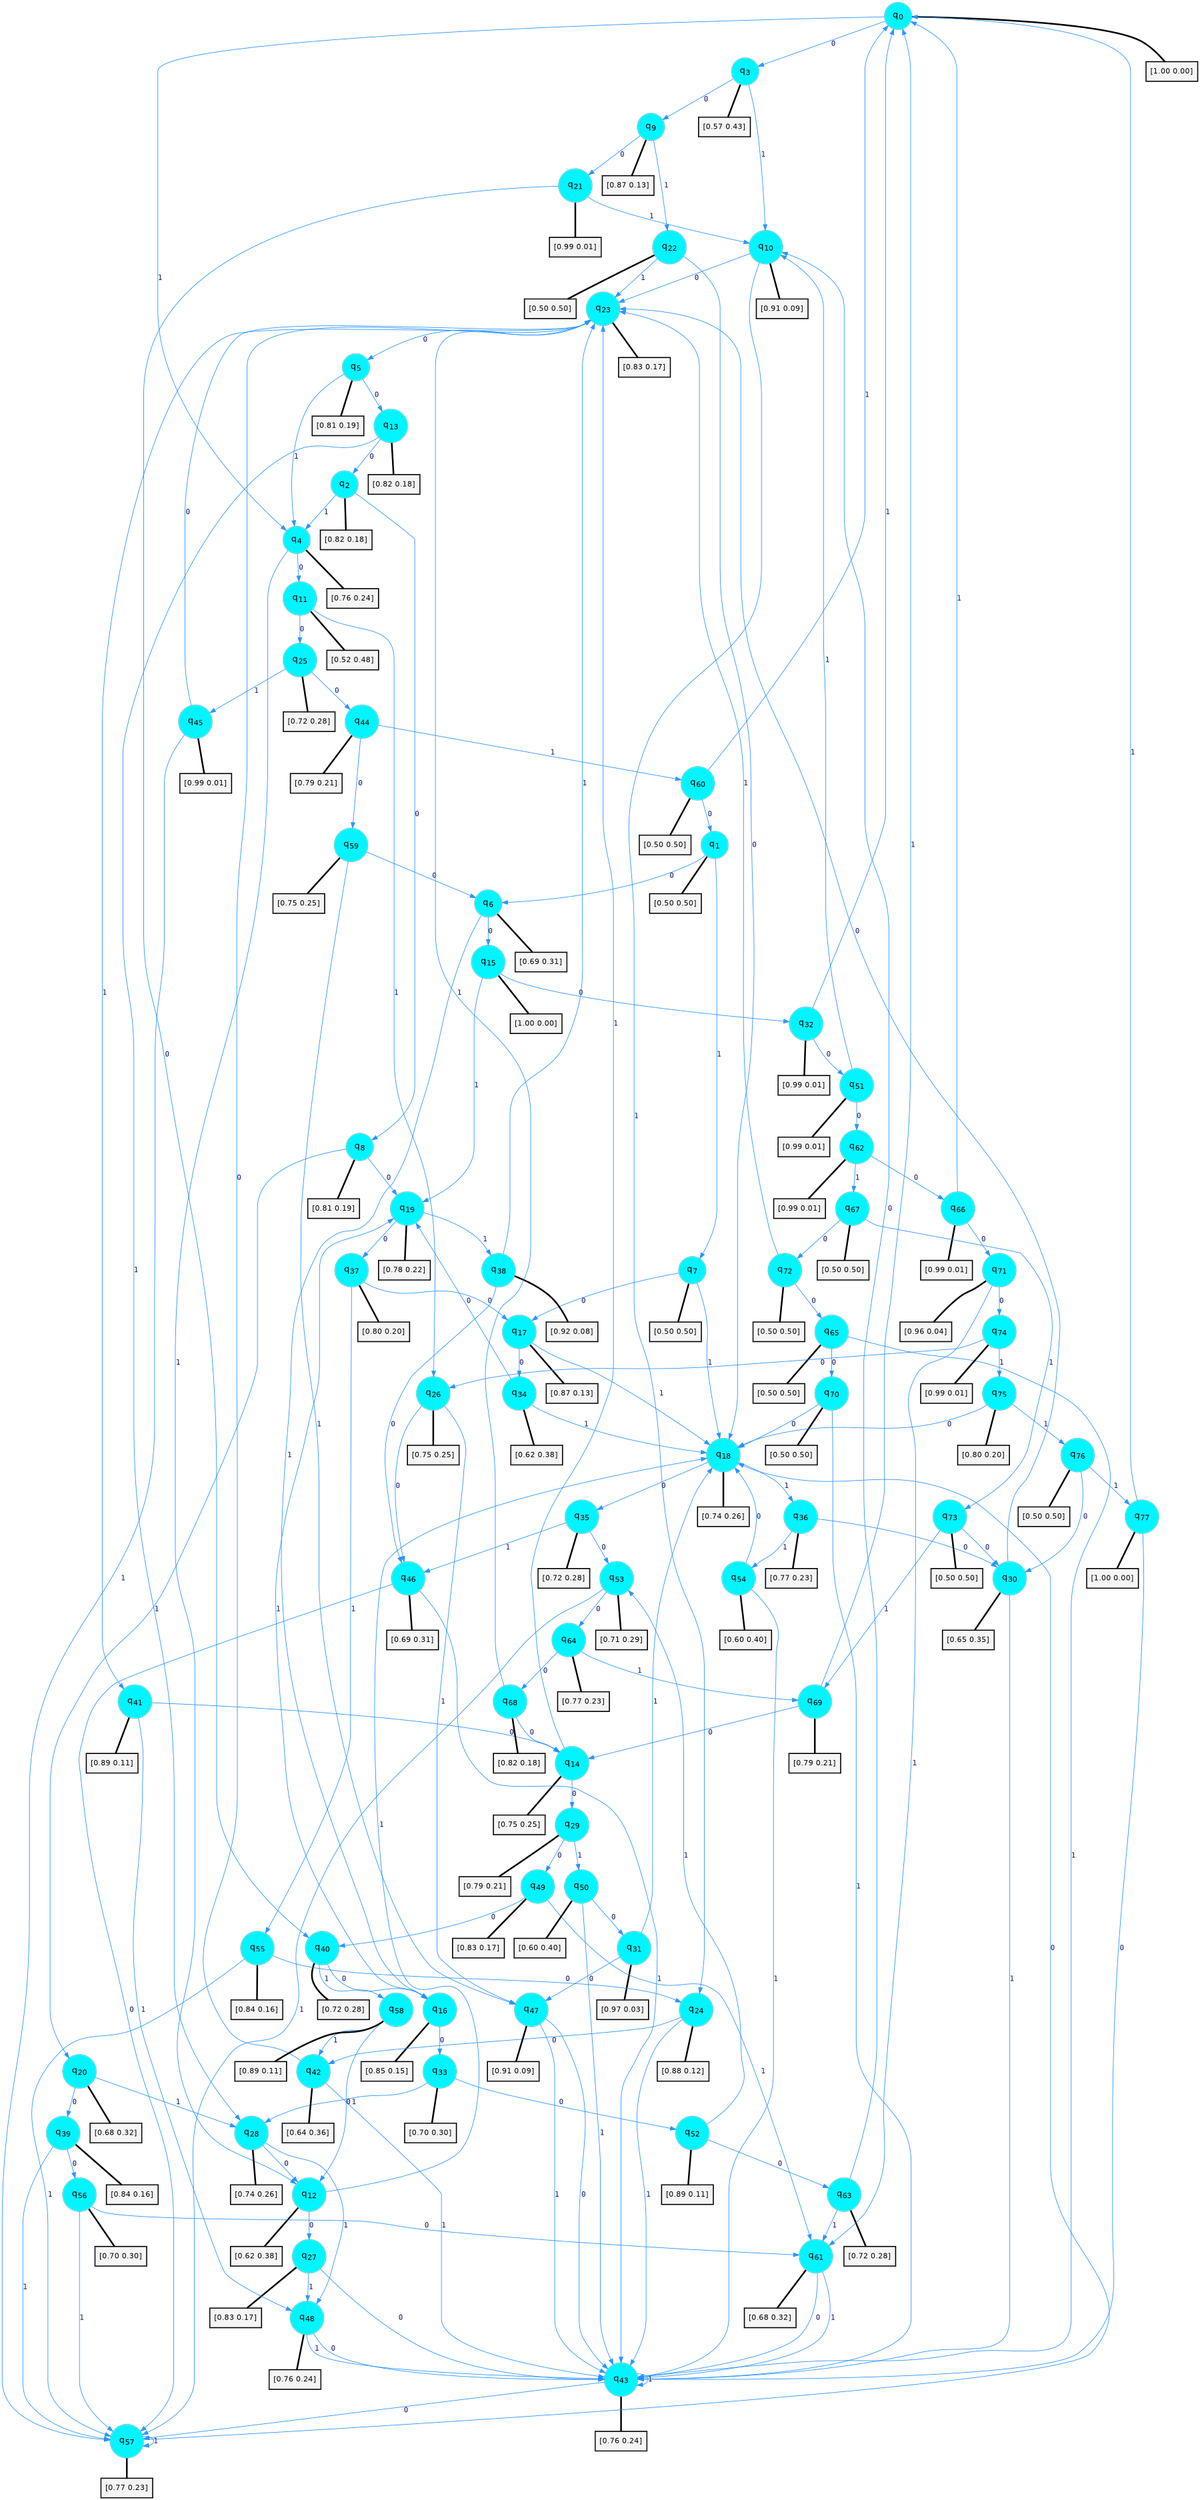 digraph G {
graph [
bgcolor=transparent, dpi=300, rankdir=TD, size="40,25"];
node [
color=gray, fillcolor=turquoise1, fontcolor=black, fontname=Helvetica, fontsize=16, fontweight=bold, shape=circle, style=filled];
edge [
arrowsize=1, color=dodgerblue1, fontcolor=midnightblue, fontname=courier, fontweight=bold, penwidth=1, style=solid, weight=20];
0[label=<q<SUB>0</SUB>>];
1[label=<q<SUB>1</SUB>>];
2[label=<q<SUB>2</SUB>>];
3[label=<q<SUB>3</SUB>>];
4[label=<q<SUB>4</SUB>>];
5[label=<q<SUB>5</SUB>>];
6[label=<q<SUB>6</SUB>>];
7[label=<q<SUB>7</SUB>>];
8[label=<q<SUB>8</SUB>>];
9[label=<q<SUB>9</SUB>>];
10[label=<q<SUB>10</SUB>>];
11[label=<q<SUB>11</SUB>>];
12[label=<q<SUB>12</SUB>>];
13[label=<q<SUB>13</SUB>>];
14[label=<q<SUB>14</SUB>>];
15[label=<q<SUB>15</SUB>>];
16[label=<q<SUB>16</SUB>>];
17[label=<q<SUB>17</SUB>>];
18[label=<q<SUB>18</SUB>>];
19[label=<q<SUB>19</SUB>>];
20[label=<q<SUB>20</SUB>>];
21[label=<q<SUB>21</SUB>>];
22[label=<q<SUB>22</SUB>>];
23[label=<q<SUB>23</SUB>>];
24[label=<q<SUB>24</SUB>>];
25[label=<q<SUB>25</SUB>>];
26[label=<q<SUB>26</SUB>>];
27[label=<q<SUB>27</SUB>>];
28[label=<q<SUB>28</SUB>>];
29[label=<q<SUB>29</SUB>>];
30[label=<q<SUB>30</SUB>>];
31[label=<q<SUB>31</SUB>>];
32[label=<q<SUB>32</SUB>>];
33[label=<q<SUB>33</SUB>>];
34[label=<q<SUB>34</SUB>>];
35[label=<q<SUB>35</SUB>>];
36[label=<q<SUB>36</SUB>>];
37[label=<q<SUB>37</SUB>>];
38[label=<q<SUB>38</SUB>>];
39[label=<q<SUB>39</SUB>>];
40[label=<q<SUB>40</SUB>>];
41[label=<q<SUB>41</SUB>>];
42[label=<q<SUB>42</SUB>>];
43[label=<q<SUB>43</SUB>>];
44[label=<q<SUB>44</SUB>>];
45[label=<q<SUB>45</SUB>>];
46[label=<q<SUB>46</SUB>>];
47[label=<q<SUB>47</SUB>>];
48[label=<q<SUB>48</SUB>>];
49[label=<q<SUB>49</SUB>>];
50[label=<q<SUB>50</SUB>>];
51[label=<q<SUB>51</SUB>>];
52[label=<q<SUB>52</SUB>>];
53[label=<q<SUB>53</SUB>>];
54[label=<q<SUB>54</SUB>>];
55[label=<q<SUB>55</SUB>>];
56[label=<q<SUB>56</SUB>>];
57[label=<q<SUB>57</SUB>>];
58[label=<q<SUB>58</SUB>>];
59[label=<q<SUB>59</SUB>>];
60[label=<q<SUB>60</SUB>>];
61[label=<q<SUB>61</SUB>>];
62[label=<q<SUB>62</SUB>>];
63[label=<q<SUB>63</SUB>>];
64[label=<q<SUB>64</SUB>>];
65[label=<q<SUB>65</SUB>>];
66[label=<q<SUB>66</SUB>>];
67[label=<q<SUB>67</SUB>>];
68[label=<q<SUB>68</SUB>>];
69[label=<q<SUB>69</SUB>>];
70[label=<q<SUB>70</SUB>>];
71[label=<q<SUB>71</SUB>>];
72[label=<q<SUB>72</SUB>>];
73[label=<q<SUB>73</SUB>>];
74[label=<q<SUB>74</SUB>>];
75[label=<q<SUB>75</SUB>>];
76[label=<q<SUB>76</SUB>>];
77[label=<q<SUB>77</SUB>>];
78[label="[1.00 0.00]", shape=box,fontcolor=black, fontname=Helvetica, fontsize=14, penwidth=2, fillcolor=whitesmoke,color=black];
79[label="[0.50 0.50]", shape=box,fontcolor=black, fontname=Helvetica, fontsize=14, penwidth=2, fillcolor=whitesmoke,color=black];
80[label="[0.82 0.18]", shape=box,fontcolor=black, fontname=Helvetica, fontsize=14, penwidth=2, fillcolor=whitesmoke,color=black];
81[label="[0.57 0.43]", shape=box,fontcolor=black, fontname=Helvetica, fontsize=14, penwidth=2, fillcolor=whitesmoke,color=black];
82[label="[0.76 0.24]", shape=box,fontcolor=black, fontname=Helvetica, fontsize=14, penwidth=2, fillcolor=whitesmoke,color=black];
83[label="[0.81 0.19]", shape=box,fontcolor=black, fontname=Helvetica, fontsize=14, penwidth=2, fillcolor=whitesmoke,color=black];
84[label="[0.69 0.31]", shape=box,fontcolor=black, fontname=Helvetica, fontsize=14, penwidth=2, fillcolor=whitesmoke,color=black];
85[label="[0.50 0.50]", shape=box,fontcolor=black, fontname=Helvetica, fontsize=14, penwidth=2, fillcolor=whitesmoke,color=black];
86[label="[0.81 0.19]", shape=box,fontcolor=black, fontname=Helvetica, fontsize=14, penwidth=2, fillcolor=whitesmoke,color=black];
87[label="[0.87 0.13]", shape=box,fontcolor=black, fontname=Helvetica, fontsize=14, penwidth=2, fillcolor=whitesmoke,color=black];
88[label="[0.91 0.09]", shape=box,fontcolor=black, fontname=Helvetica, fontsize=14, penwidth=2, fillcolor=whitesmoke,color=black];
89[label="[0.52 0.48]", shape=box,fontcolor=black, fontname=Helvetica, fontsize=14, penwidth=2, fillcolor=whitesmoke,color=black];
90[label="[0.62 0.38]", shape=box,fontcolor=black, fontname=Helvetica, fontsize=14, penwidth=2, fillcolor=whitesmoke,color=black];
91[label="[0.82 0.18]", shape=box,fontcolor=black, fontname=Helvetica, fontsize=14, penwidth=2, fillcolor=whitesmoke,color=black];
92[label="[0.75 0.25]", shape=box,fontcolor=black, fontname=Helvetica, fontsize=14, penwidth=2, fillcolor=whitesmoke,color=black];
93[label="[1.00 0.00]", shape=box,fontcolor=black, fontname=Helvetica, fontsize=14, penwidth=2, fillcolor=whitesmoke,color=black];
94[label="[0.85 0.15]", shape=box,fontcolor=black, fontname=Helvetica, fontsize=14, penwidth=2, fillcolor=whitesmoke,color=black];
95[label="[0.87 0.13]", shape=box,fontcolor=black, fontname=Helvetica, fontsize=14, penwidth=2, fillcolor=whitesmoke,color=black];
96[label="[0.74 0.26]", shape=box,fontcolor=black, fontname=Helvetica, fontsize=14, penwidth=2, fillcolor=whitesmoke,color=black];
97[label="[0.78 0.22]", shape=box,fontcolor=black, fontname=Helvetica, fontsize=14, penwidth=2, fillcolor=whitesmoke,color=black];
98[label="[0.68 0.32]", shape=box,fontcolor=black, fontname=Helvetica, fontsize=14, penwidth=2, fillcolor=whitesmoke,color=black];
99[label="[0.99 0.01]", shape=box,fontcolor=black, fontname=Helvetica, fontsize=14, penwidth=2, fillcolor=whitesmoke,color=black];
100[label="[0.50 0.50]", shape=box,fontcolor=black, fontname=Helvetica, fontsize=14, penwidth=2, fillcolor=whitesmoke,color=black];
101[label="[0.83 0.17]", shape=box,fontcolor=black, fontname=Helvetica, fontsize=14, penwidth=2, fillcolor=whitesmoke,color=black];
102[label="[0.88 0.12]", shape=box,fontcolor=black, fontname=Helvetica, fontsize=14, penwidth=2, fillcolor=whitesmoke,color=black];
103[label="[0.72 0.28]", shape=box,fontcolor=black, fontname=Helvetica, fontsize=14, penwidth=2, fillcolor=whitesmoke,color=black];
104[label="[0.75 0.25]", shape=box,fontcolor=black, fontname=Helvetica, fontsize=14, penwidth=2, fillcolor=whitesmoke,color=black];
105[label="[0.83 0.17]", shape=box,fontcolor=black, fontname=Helvetica, fontsize=14, penwidth=2, fillcolor=whitesmoke,color=black];
106[label="[0.74 0.26]", shape=box,fontcolor=black, fontname=Helvetica, fontsize=14, penwidth=2, fillcolor=whitesmoke,color=black];
107[label="[0.79 0.21]", shape=box,fontcolor=black, fontname=Helvetica, fontsize=14, penwidth=2, fillcolor=whitesmoke,color=black];
108[label="[0.65 0.35]", shape=box,fontcolor=black, fontname=Helvetica, fontsize=14, penwidth=2, fillcolor=whitesmoke,color=black];
109[label="[0.97 0.03]", shape=box,fontcolor=black, fontname=Helvetica, fontsize=14, penwidth=2, fillcolor=whitesmoke,color=black];
110[label="[0.99 0.01]", shape=box,fontcolor=black, fontname=Helvetica, fontsize=14, penwidth=2, fillcolor=whitesmoke,color=black];
111[label="[0.70 0.30]", shape=box,fontcolor=black, fontname=Helvetica, fontsize=14, penwidth=2, fillcolor=whitesmoke,color=black];
112[label="[0.62 0.38]", shape=box,fontcolor=black, fontname=Helvetica, fontsize=14, penwidth=2, fillcolor=whitesmoke,color=black];
113[label="[0.72 0.28]", shape=box,fontcolor=black, fontname=Helvetica, fontsize=14, penwidth=2, fillcolor=whitesmoke,color=black];
114[label="[0.77 0.23]", shape=box,fontcolor=black, fontname=Helvetica, fontsize=14, penwidth=2, fillcolor=whitesmoke,color=black];
115[label="[0.80 0.20]", shape=box,fontcolor=black, fontname=Helvetica, fontsize=14, penwidth=2, fillcolor=whitesmoke,color=black];
116[label="[0.92 0.08]", shape=box,fontcolor=black, fontname=Helvetica, fontsize=14, penwidth=2, fillcolor=whitesmoke,color=black];
117[label="[0.84 0.16]", shape=box,fontcolor=black, fontname=Helvetica, fontsize=14, penwidth=2, fillcolor=whitesmoke,color=black];
118[label="[0.72 0.28]", shape=box,fontcolor=black, fontname=Helvetica, fontsize=14, penwidth=2, fillcolor=whitesmoke,color=black];
119[label="[0.89 0.11]", shape=box,fontcolor=black, fontname=Helvetica, fontsize=14, penwidth=2, fillcolor=whitesmoke,color=black];
120[label="[0.64 0.36]", shape=box,fontcolor=black, fontname=Helvetica, fontsize=14, penwidth=2, fillcolor=whitesmoke,color=black];
121[label="[0.76 0.24]", shape=box,fontcolor=black, fontname=Helvetica, fontsize=14, penwidth=2, fillcolor=whitesmoke,color=black];
122[label="[0.79 0.21]", shape=box,fontcolor=black, fontname=Helvetica, fontsize=14, penwidth=2, fillcolor=whitesmoke,color=black];
123[label="[0.99 0.01]", shape=box,fontcolor=black, fontname=Helvetica, fontsize=14, penwidth=2, fillcolor=whitesmoke,color=black];
124[label="[0.69 0.31]", shape=box,fontcolor=black, fontname=Helvetica, fontsize=14, penwidth=2, fillcolor=whitesmoke,color=black];
125[label="[0.91 0.09]", shape=box,fontcolor=black, fontname=Helvetica, fontsize=14, penwidth=2, fillcolor=whitesmoke,color=black];
126[label="[0.76 0.24]", shape=box,fontcolor=black, fontname=Helvetica, fontsize=14, penwidth=2, fillcolor=whitesmoke,color=black];
127[label="[0.83 0.17]", shape=box,fontcolor=black, fontname=Helvetica, fontsize=14, penwidth=2, fillcolor=whitesmoke,color=black];
128[label="[0.60 0.40]", shape=box,fontcolor=black, fontname=Helvetica, fontsize=14, penwidth=2, fillcolor=whitesmoke,color=black];
129[label="[0.99 0.01]", shape=box,fontcolor=black, fontname=Helvetica, fontsize=14, penwidth=2, fillcolor=whitesmoke,color=black];
130[label="[0.89 0.11]", shape=box,fontcolor=black, fontname=Helvetica, fontsize=14, penwidth=2, fillcolor=whitesmoke,color=black];
131[label="[0.71 0.29]", shape=box,fontcolor=black, fontname=Helvetica, fontsize=14, penwidth=2, fillcolor=whitesmoke,color=black];
132[label="[0.60 0.40]", shape=box,fontcolor=black, fontname=Helvetica, fontsize=14, penwidth=2, fillcolor=whitesmoke,color=black];
133[label="[0.84 0.16]", shape=box,fontcolor=black, fontname=Helvetica, fontsize=14, penwidth=2, fillcolor=whitesmoke,color=black];
134[label="[0.70 0.30]", shape=box,fontcolor=black, fontname=Helvetica, fontsize=14, penwidth=2, fillcolor=whitesmoke,color=black];
135[label="[0.77 0.23]", shape=box,fontcolor=black, fontname=Helvetica, fontsize=14, penwidth=2, fillcolor=whitesmoke,color=black];
136[label="[0.89 0.11]", shape=box,fontcolor=black, fontname=Helvetica, fontsize=14, penwidth=2, fillcolor=whitesmoke,color=black];
137[label="[0.75 0.25]", shape=box,fontcolor=black, fontname=Helvetica, fontsize=14, penwidth=2, fillcolor=whitesmoke,color=black];
138[label="[0.50 0.50]", shape=box,fontcolor=black, fontname=Helvetica, fontsize=14, penwidth=2, fillcolor=whitesmoke,color=black];
139[label="[0.68 0.32]", shape=box,fontcolor=black, fontname=Helvetica, fontsize=14, penwidth=2, fillcolor=whitesmoke,color=black];
140[label="[0.99 0.01]", shape=box,fontcolor=black, fontname=Helvetica, fontsize=14, penwidth=2, fillcolor=whitesmoke,color=black];
141[label="[0.72 0.28]", shape=box,fontcolor=black, fontname=Helvetica, fontsize=14, penwidth=2, fillcolor=whitesmoke,color=black];
142[label="[0.77 0.23]", shape=box,fontcolor=black, fontname=Helvetica, fontsize=14, penwidth=2, fillcolor=whitesmoke,color=black];
143[label="[0.50 0.50]", shape=box,fontcolor=black, fontname=Helvetica, fontsize=14, penwidth=2, fillcolor=whitesmoke,color=black];
144[label="[0.99 0.01]", shape=box,fontcolor=black, fontname=Helvetica, fontsize=14, penwidth=2, fillcolor=whitesmoke,color=black];
145[label="[0.50 0.50]", shape=box,fontcolor=black, fontname=Helvetica, fontsize=14, penwidth=2, fillcolor=whitesmoke,color=black];
146[label="[0.82 0.18]", shape=box,fontcolor=black, fontname=Helvetica, fontsize=14, penwidth=2, fillcolor=whitesmoke,color=black];
147[label="[0.79 0.21]", shape=box,fontcolor=black, fontname=Helvetica, fontsize=14, penwidth=2, fillcolor=whitesmoke,color=black];
148[label="[0.50 0.50]", shape=box,fontcolor=black, fontname=Helvetica, fontsize=14, penwidth=2, fillcolor=whitesmoke,color=black];
149[label="[0.96 0.04]", shape=box,fontcolor=black, fontname=Helvetica, fontsize=14, penwidth=2, fillcolor=whitesmoke,color=black];
150[label="[0.50 0.50]", shape=box,fontcolor=black, fontname=Helvetica, fontsize=14, penwidth=2, fillcolor=whitesmoke,color=black];
151[label="[0.50 0.50]", shape=box,fontcolor=black, fontname=Helvetica, fontsize=14, penwidth=2, fillcolor=whitesmoke,color=black];
152[label="[0.99 0.01]", shape=box,fontcolor=black, fontname=Helvetica, fontsize=14, penwidth=2, fillcolor=whitesmoke,color=black];
153[label="[0.80 0.20]", shape=box,fontcolor=black, fontname=Helvetica, fontsize=14, penwidth=2, fillcolor=whitesmoke,color=black];
154[label="[0.50 0.50]", shape=box,fontcolor=black, fontname=Helvetica, fontsize=14, penwidth=2, fillcolor=whitesmoke,color=black];
155[label="[1.00 0.00]", shape=box,fontcolor=black, fontname=Helvetica, fontsize=14, penwidth=2, fillcolor=whitesmoke,color=black];
0->3 [label=0];
0->4 [label=1];
0->78 [arrowhead=none, penwidth=3,color=black];
1->6 [label=0];
1->7 [label=1];
1->79 [arrowhead=none, penwidth=3,color=black];
2->8 [label=0];
2->4 [label=1];
2->80 [arrowhead=none, penwidth=3,color=black];
3->9 [label=0];
3->10 [label=1];
3->81 [arrowhead=none, penwidth=3,color=black];
4->11 [label=0];
4->12 [label=1];
4->82 [arrowhead=none, penwidth=3,color=black];
5->13 [label=0];
5->4 [label=1];
5->83 [arrowhead=none, penwidth=3,color=black];
6->15 [label=0];
6->16 [label=1];
6->84 [arrowhead=none, penwidth=3,color=black];
7->17 [label=0];
7->18 [label=1];
7->85 [arrowhead=none, penwidth=3,color=black];
8->19 [label=0];
8->20 [label=1];
8->86 [arrowhead=none, penwidth=3,color=black];
9->21 [label=0];
9->22 [label=1];
9->87 [arrowhead=none, penwidth=3,color=black];
10->23 [label=0];
10->24 [label=1];
10->88 [arrowhead=none, penwidth=3,color=black];
11->25 [label=0];
11->26 [label=1];
11->89 [arrowhead=none, penwidth=3,color=black];
12->27 [label=0];
12->18 [label=1];
12->90 [arrowhead=none, penwidth=3,color=black];
13->2 [label=0];
13->28 [label=1];
13->91 [arrowhead=none, penwidth=3,color=black];
14->29 [label=0];
14->23 [label=1];
14->92 [arrowhead=none, penwidth=3,color=black];
15->32 [label=0];
15->19 [label=1];
15->93 [arrowhead=none, penwidth=3,color=black];
16->33 [label=0];
16->19 [label=1];
16->94 [arrowhead=none, penwidth=3,color=black];
17->34 [label=0];
17->18 [label=1];
17->95 [arrowhead=none, penwidth=3,color=black];
18->35 [label=0];
18->36 [label=1];
18->96 [arrowhead=none, penwidth=3,color=black];
19->37 [label=0];
19->38 [label=1];
19->97 [arrowhead=none, penwidth=3,color=black];
20->39 [label=0];
20->28 [label=1];
20->98 [arrowhead=none, penwidth=3,color=black];
21->40 [label=0];
21->10 [label=1];
21->99 [arrowhead=none, penwidth=3,color=black];
22->18 [label=0];
22->23 [label=1];
22->100 [arrowhead=none, penwidth=3,color=black];
23->5 [label=0];
23->41 [label=1];
23->101 [arrowhead=none, penwidth=3,color=black];
24->42 [label=0];
24->43 [label=1];
24->102 [arrowhead=none, penwidth=3,color=black];
25->44 [label=0];
25->45 [label=1];
25->103 [arrowhead=none, penwidth=3,color=black];
26->46 [label=0];
26->47 [label=1];
26->104 [arrowhead=none, penwidth=3,color=black];
27->43 [label=0];
27->48 [label=1];
27->105 [arrowhead=none, penwidth=3,color=black];
28->12 [label=0];
28->48 [label=1];
28->106 [arrowhead=none, penwidth=3,color=black];
29->49 [label=0];
29->50 [label=1];
29->107 [arrowhead=none, penwidth=3,color=black];
30->23 [label=0];
30->43 [label=1];
30->108 [arrowhead=none, penwidth=3,color=black];
31->47 [label=0];
31->18 [label=1];
31->109 [arrowhead=none, penwidth=3,color=black];
32->51 [label=0];
32->0 [label=1];
32->110 [arrowhead=none, penwidth=3,color=black];
33->52 [label=0];
33->28 [label=1];
33->111 [arrowhead=none, penwidth=3,color=black];
34->19 [label=0];
34->18 [label=1];
34->112 [arrowhead=none, penwidth=3,color=black];
35->53 [label=0];
35->46 [label=1];
35->113 [arrowhead=none, penwidth=3,color=black];
36->30 [label=0];
36->54 [label=1];
36->114 [arrowhead=none, penwidth=3,color=black];
37->17 [label=0];
37->55 [label=1];
37->115 [arrowhead=none, penwidth=3,color=black];
38->46 [label=0];
38->23 [label=1];
38->116 [arrowhead=none, penwidth=3,color=black];
39->56 [label=0];
39->57 [label=1];
39->117 [arrowhead=none, penwidth=3,color=black];
40->16 [label=0];
40->58 [label=1];
40->118 [arrowhead=none, penwidth=3,color=black];
41->14 [label=0];
41->48 [label=1];
41->119 [arrowhead=none, penwidth=3,color=black];
42->23 [label=0];
42->43 [label=1];
42->120 [arrowhead=none, penwidth=3,color=black];
43->57 [label=0];
43->43 [label=1];
43->121 [arrowhead=none, penwidth=3,color=black];
44->59 [label=0];
44->60 [label=1];
44->122 [arrowhead=none, penwidth=3,color=black];
45->23 [label=0];
45->57 [label=1];
45->123 [arrowhead=none, penwidth=3,color=black];
46->57 [label=0];
46->43 [label=1];
46->124 [arrowhead=none, penwidth=3,color=black];
47->43 [label=0];
47->43 [label=1];
47->125 [arrowhead=none, penwidth=3,color=black];
48->43 [label=0];
48->43 [label=1];
48->126 [arrowhead=none, penwidth=3,color=black];
49->40 [label=0];
49->61 [label=1];
49->127 [arrowhead=none, penwidth=3,color=black];
50->31 [label=0];
50->43 [label=1];
50->128 [arrowhead=none, penwidth=3,color=black];
51->62 [label=0];
51->10 [label=1];
51->129 [arrowhead=none, penwidth=3,color=black];
52->63 [label=0];
52->53 [label=1];
52->130 [arrowhead=none, penwidth=3,color=black];
53->64 [label=0];
53->57 [label=1];
53->131 [arrowhead=none, penwidth=3,color=black];
54->18 [label=0];
54->43 [label=1];
54->132 [arrowhead=none, penwidth=3,color=black];
55->24 [label=0];
55->57 [label=1];
55->133 [arrowhead=none, penwidth=3,color=black];
56->61 [label=0];
56->57 [label=1];
56->134 [arrowhead=none, penwidth=3,color=black];
57->18 [label=0];
57->57 [label=1];
57->135 [arrowhead=none, penwidth=3,color=black];
58->12 [label=0];
58->42 [label=1];
58->136 [arrowhead=none, penwidth=3,color=black];
59->6 [label=0];
59->47 [label=1];
59->137 [arrowhead=none, penwidth=3,color=black];
60->1 [label=0];
60->0 [label=1];
60->138 [arrowhead=none, penwidth=3,color=black];
61->43 [label=0];
61->43 [label=1];
61->139 [arrowhead=none, penwidth=3,color=black];
62->66 [label=0];
62->67 [label=1];
62->140 [arrowhead=none, penwidth=3,color=black];
63->10 [label=0];
63->61 [label=1];
63->141 [arrowhead=none, penwidth=3,color=black];
64->68 [label=0];
64->69 [label=1];
64->142 [arrowhead=none, penwidth=3,color=black];
65->70 [label=0];
65->43 [label=1];
65->143 [arrowhead=none, penwidth=3,color=black];
66->71 [label=0];
66->0 [label=1];
66->144 [arrowhead=none, penwidth=3,color=black];
67->72 [label=0];
67->73 [label=1];
67->145 [arrowhead=none, penwidth=3,color=black];
68->14 [label=0];
68->23 [label=1];
68->146 [arrowhead=none, penwidth=3,color=black];
69->14 [label=0];
69->0 [label=1];
69->147 [arrowhead=none, penwidth=3,color=black];
70->18 [label=0];
70->43 [label=1];
70->148 [arrowhead=none, penwidth=3,color=black];
71->74 [label=0];
71->61 [label=1];
71->149 [arrowhead=none, penwidth=3,color=black];
72->65 [label=0];
72->23 [label=1];
72->150 [arrowhead=none, penwidth=3,color=black];
73->30 [label=0];
73->69 [label=1];
73->151 [arrowhead=none, penwidth=3,color=black];
74->26 [label=0];
74->75 [label=1];
74->152 [arrowhead=none, penwidth=3,color=black];
75->18 [label=0];
75->76 [label=1];
75->153 [arrowhead=none, penwidth=3,color=black];
76->30 [label=0];
76->77 [label=1];
76->154 [arrowhead=none, penwidth=3,color=black];
77->43 [label=0];
77->0 [label=1];
77->155 [arrowhead=none, penwidth=3,color=black];
}
